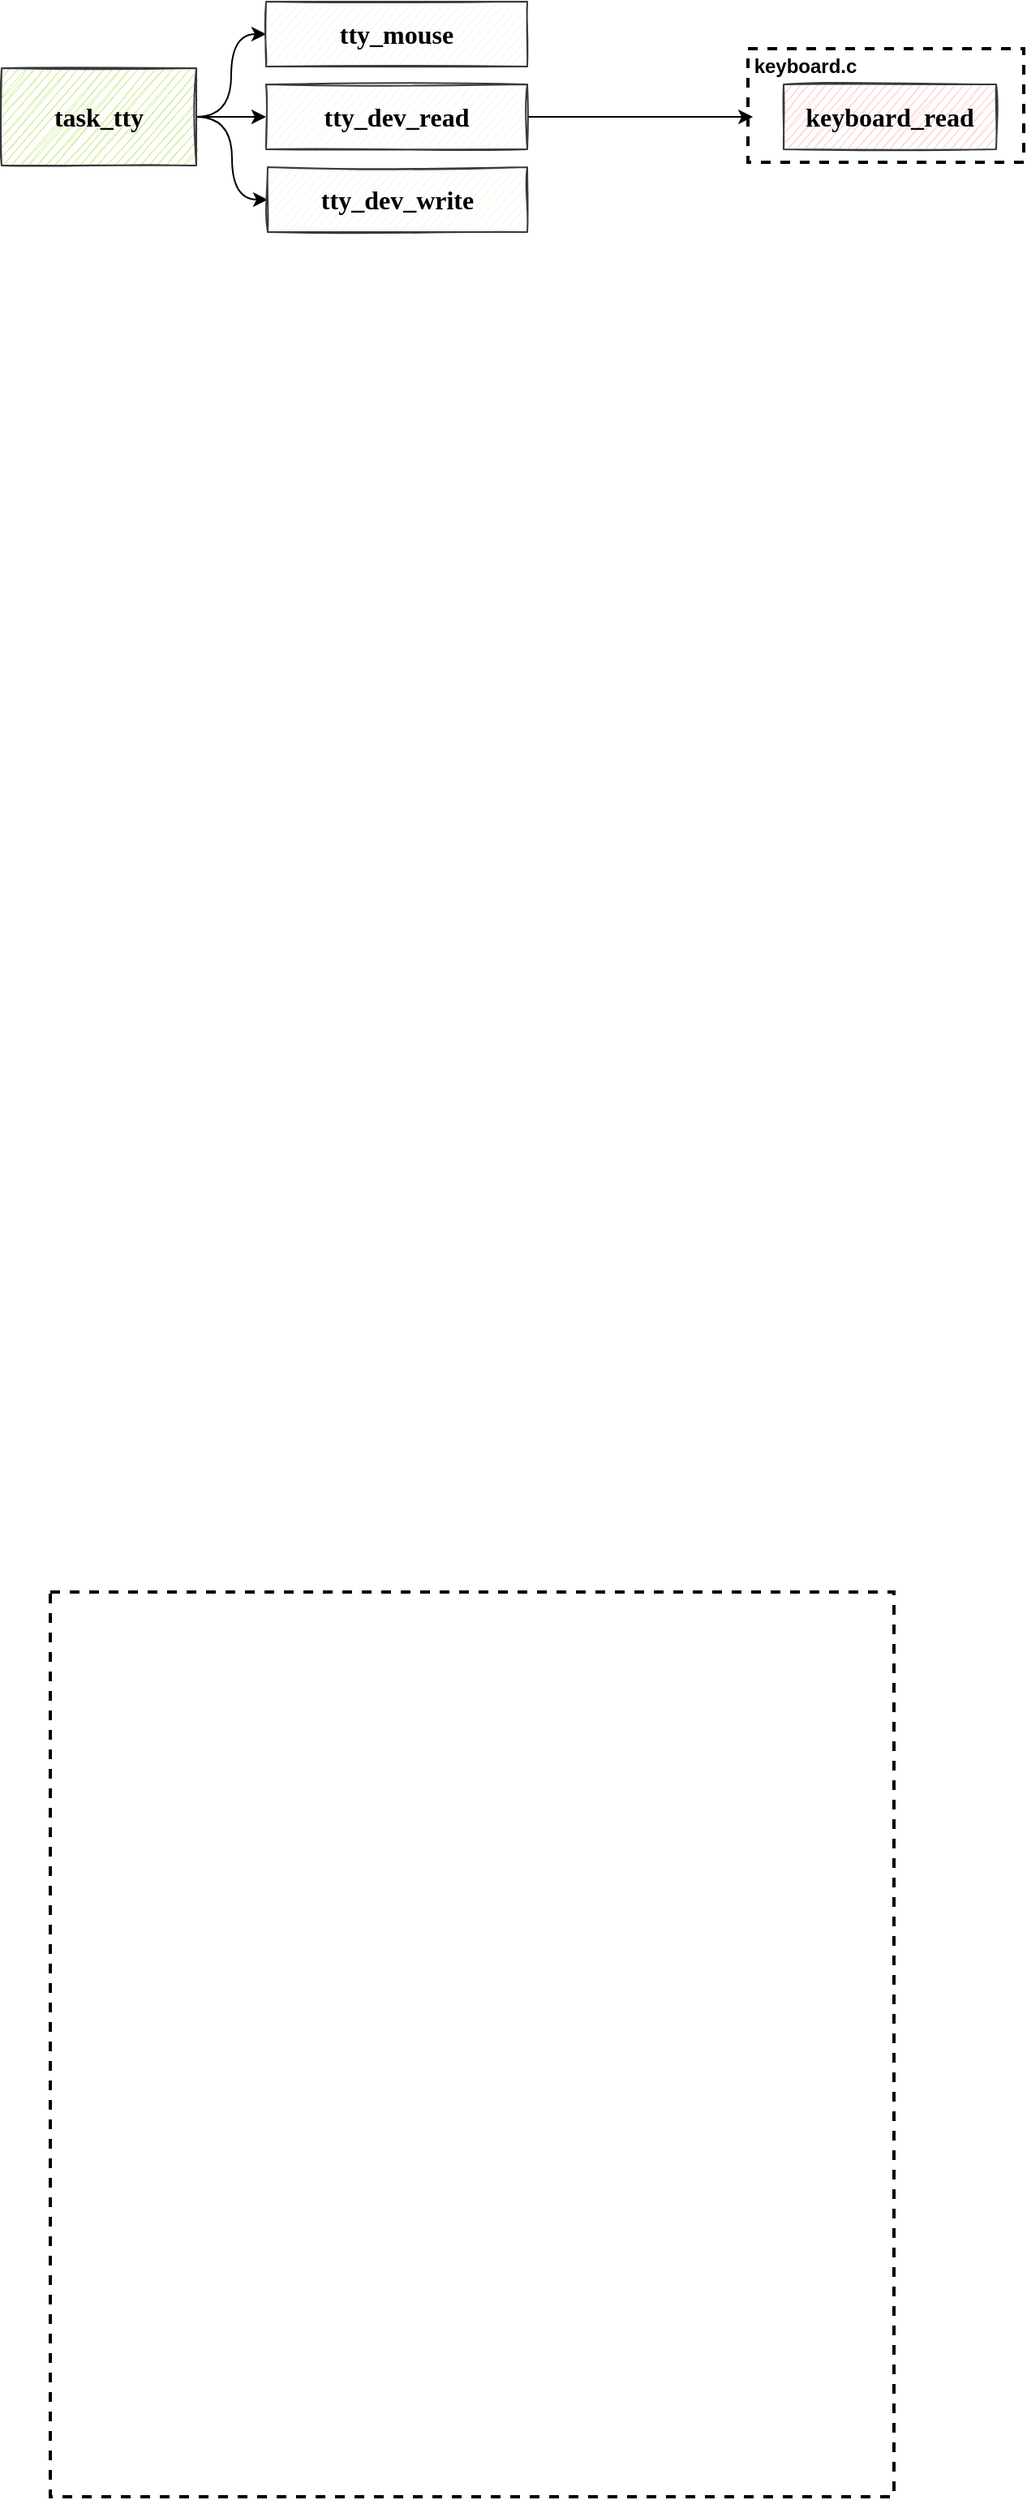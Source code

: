 <mxfile version="14.1.1" type="github">
  <diagram id="re15Rb0JpsQiYsEudaRB" name="Page-1">
    <mxGraphModel dx="733" dy="569" grid="1" gridSize="10" guides="1" tooltips="1" connect="1" arrows="1" fold="1" page="1" pageScale="1" pageWidth="827" pageHeight="1169" math="0" shadow="0">
      <root>
        <mxCell id="0" />
        <mxCell id="1" parent="0" />
        <mxCell id="iDL0mzzt14MPATJzExOn-39" value="" style="rounded=0;whiteSpace=wrap;html=1;shadow=0;glass=0;sketch=0;strokeWidth=2;fillColor=none;gradientColor=none;dashed=1;" vertex="1" parent="1">
          <mxGeometry x="120" y="1080" width="520" height="557.5" as="geometry" />
        </mxCell>
        <mxCell id="iDL0mzzt14MPATJzExOn-49" style="edgeStyle=orthogonalEdgeStyle;curved=1;rounded=0;orthogonalLoop=1;jettySize=auto;html=1;exitX=1;exitY=0.5;exitDx=0;exitDy=0;entryX=0;entryY=0.5;entryDx=0;entryDy=0;strokeWidth=1;" edge="1" parent="1" source="iDL0mzzt14MPATJzExOn-41" target="iDL0mzzt14MPATJzExOn-42">
          <mxGeometry relative="1" as="geometry" />
        </mxCell>
        <mxCell id="iDL0mzzt14MPATJzExOn-50" style="edgeStyle=orthogonalEdgeStyle;curved=1;rounded=0;orthogonalLoop=1;jettySize=auto;html=1;exitX=1;exitY=0.5;exitDx=0;exitDy=0;entryX=0;entryY=0.5;entryDx=0;entryDy=0;strokeWidth=1;" edge="1" parent="1" source="iDL0mzzt14MPATJzExOn-41" target="iDL0mzzt14MPATJzExOn-44">
          <mxGeometry relative="1" as="geometry" />
        </mxCell>
        <mxCell id="iDL0mzzt14MPATJzExOn-51" style="edgeStyle=orthogonalEdgeStyle;curved=1;rounded=0;orthogonalLoop=1;jettySize=auto;html=1;exitX=1;exitY=0.5;exitDx=0;exitDy=0;entryX=0;entryY=0.5;entryDx=0;entryDy=0;strokeWidth=1;" edge="1" parent="1" source="iDL0mzzt14MPATJzExOn-41" target="iDL0mzzt14MPATJzExOn-43">
          <mxGeometry relative="1" as="geometry" />
        </mxCell>
        <mxCell id="iDL0mzzt14MPATJzExOn-41" value="&lt;font face=&quot;comic sans ms&quot;&gt;&lt;span style=&quot;font-size: 16px&quot;&gt;&lt;b&gt;task_tty&lt;/b&gt;&lt;/span&gt;&lt;/font&gt;" style="rounded=0;whiteSpace=wrap;html=1;shadow=0;sketch=1;fillColor=#cdeb8b;strokeColor=#36393d;" vertex="1" parent="1">
          <mxGeometry x="90" y="141" width="120" height="60" as="geometry" />
        </mxCell>
        <mxCell id="iDL0mzzt14MPATJzExOn-42" value="&lt;font face=&quot;comic sans ms&quot;&gt;&lt;span style=&quot;font-size: 16px&quot;&gt;&lt;b&gt;tty_mouse&lt;/b&gt;&lt;/span&gt;&lt;/font&gt;" style="rounded=0;whiteSpace=wrap;html=1;shadow=0;sketch=1;fillColor=#f9f7ed;strokeColor=#36393d;" vertex="1" parent="1">
          <mxGeometry x="253" y="100" width="161" height="40" as="geometry" />
        </mxCell>
        <mxCell id="iDL0mzzt14MPATJzExOn-52" style="edgeStyle=orthogonalEdgeStyle;curved=1;rounded=0;orthogonalLoop=1;jettySize=auto;html=1;exitX=1;exitY=0.5;exitDx=0;exitDy=0;entryX=0.018;entryY=0.6;entryDx=0;entryDy=0;entryPerimeter=0;strokeWidth=1;" edge="1" parent="1" source="iDL0mzzt14MPATJzExOn-43" target="iDL0mzzt14MPATJzExOn-46">
          <mxGeometry relative="1" as="geometry" />
        </mxCell>
        <mxCell id="iDL0mzzt14MPATJzExOn-43" value="&lt;font face=&quot;comic sans ms&quot;&gt;&lt;span style=&quot;font-size: 16px&quot;&gt;&lt;b&gt;tty_dev_read&lt;/b&gt;&lt;/span&gt;&lt;/font&gt;" style="rounded=0;whiteSpace=wrap;html=1;shadow=0;sketch=1;fillColor=#f9f7ed;strokeColor=#36393d;" vertex="1" parent="1">
          <mxGeometry x="253" y="151" width="161" height="40" as="geometry" />
        </mxCell>
        <mxCell id="iDL0mzzt14MPATJzExOn-44" value="&lt;font face=&quot;comic sans ms&quot;&gt;&lt;span style=&quot;font-size: 16px&quot;&gt;&lt;b&gt;tty_dev_write&lt;/b&gt;&lt;/span&gt;&lt;/font&gt;" style="rounded=0;whiteSpace=wrap;html=1;shadow=0;sketch=1;fillColor=#f9f7ed;strokeColor=#36393d;" vertex="1" parent="1">
          <mxGeometry x="254" y="202" width="160" height="40" as="geometry" />
        </mxCell>
        <mxCell id="iDL0mzzt14MPATJzExOn-45" value="&lt;font face=&quot;comic sans ms&quot;&gt;&lt;span style=&quot;font-size: 16px&quot;&gt;&lt;b&gt;keyboard_read&lt;/b&gt;&lt;/span&gt;&lt;/font&gt;" style="rounded=0;whiteSpace=wrap;html=1;shadow=0;sketch=1;fillColor=#ffcccc;strokeColor=#36393d;" vertex="1" parent="1">
          <mxGeometry x="572" y="151" width="131" height="40" as="geometry" />
        </mxCell>
        <mxCell id="iDL0mzzt14MPATJzExOn-46" value="" style="rounded=0;whiteSpace=wrap;html=1;shadow=0;glass=0;dashed=1;sketch=0;strokeWidth=2;fillColor=none;gradientColor=none;" vertex="1" parent="1">
          <mxGeometry x="550" y="129" width="170" height="70" as="geometry" />
        </mxCell>
        <mxCell id="iDL0mzzt14MPATJzExOn-47" value="&lt;b&gt;keyboard.c&lt;/b&gt;" style="text;html=1;strokeColor=none;fillColor=none;align=center;verticalAlign=middle;whiteSpace=wrap;rounded=0;shadow=0;glass=0;dashed=1;sketch=0;" vertex="1" parent="1">
          <mxGeometry x="550" y="130" width="71" height="20" as="geometry" />
        </mxCell>
      </root>
    </mxGraphModel>
  </diagram>
</mxfile>
